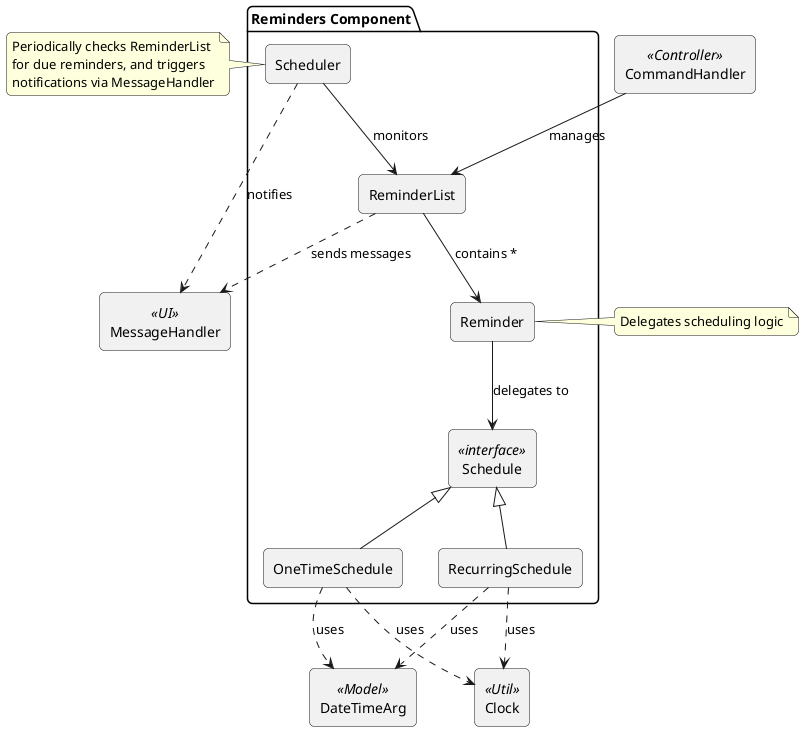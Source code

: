 @startuml ReminderInteractions
' High-level component interactions diagram
skinparam componentStyle rectangle
skinparam roundcorner 10

package "Reminders Component" {
  component ReminderList
  component Reminder
  component Schedule <<interface>>
  component OneTimeSchedule
  component RecurringSchedule
  component Scheduler
}

component MessageHandler <<UI>>
component DateTimeArg <<Model>>
component Clock <<Util>>
component CommandHandler <<Controller>>

' Main interactions
CommandHandler --> ReminderList : manages
ReminderList --> Reminder : contains *
Reminder --> Schedule : delegates to
Schedule <|-- OneTimeSchedule
Schedule <|-- RecurringSchedule

OneTimeSchedule ..> Clock : uses
OneTimeSchedule ..> DateTimeArg : uses
RecurringSchedule ..> Clock : uses
RecurringSchedule ..> DateTimeArg : uses

Scheduler --> ReminderList : monitors
Scheduler ..> MessageHandler : notifies

ReminderList ..> MessageHandler : sends messages

note left of Scheduler
  Periodically checks ReminderList
  for due reminders, and triggers
  notifications via MessageHandler
end note

note left of Reminder
  Delegates scheduling logic
end note



@enduml